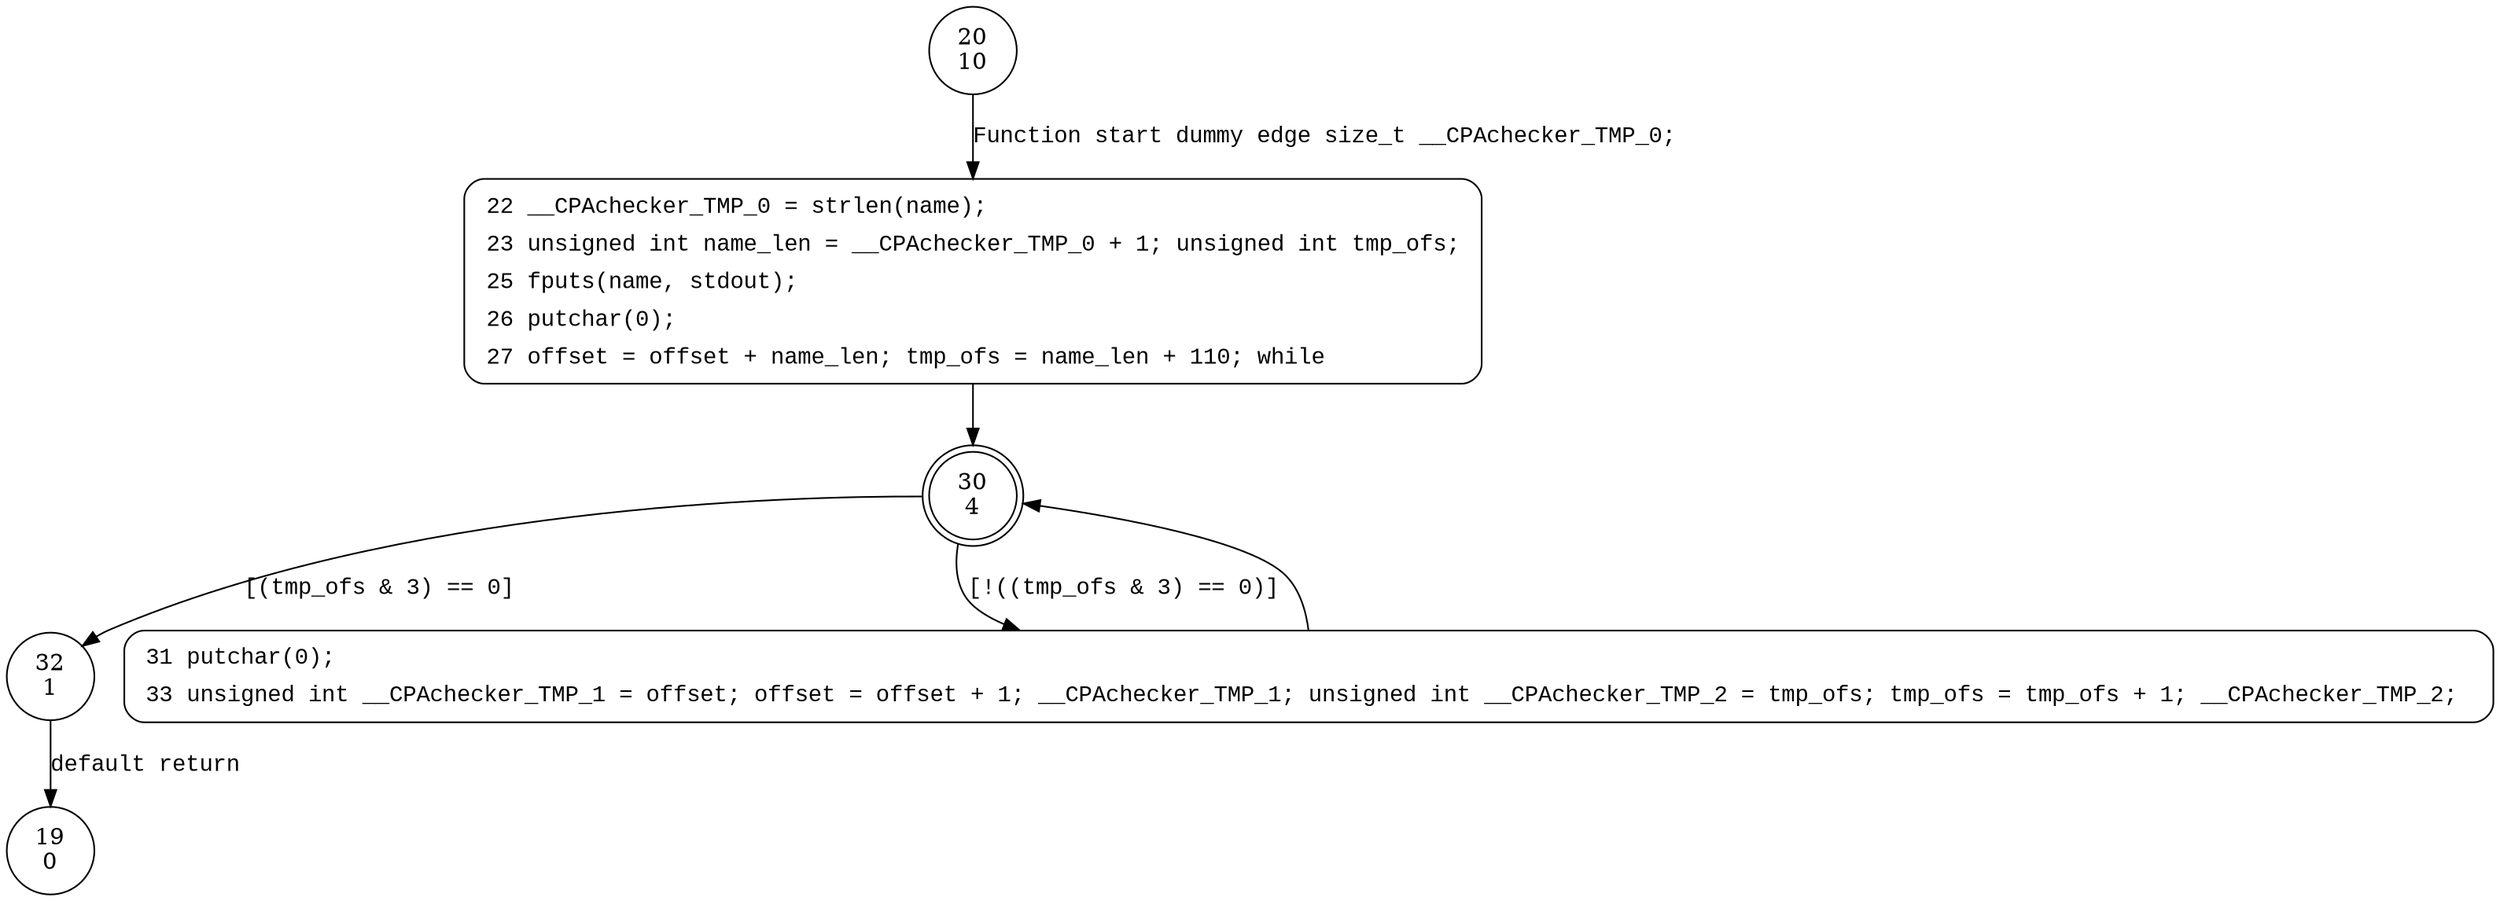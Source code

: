 digraph push_rest {
20 [shape="circle" label="20\n10"]
22 [shape="circle" label="22\n9"]
30 [shape="doublecircle" label="30\n4"]
32 [shape="circle" label="32\n1"]
31 [shape="circle" label="31\n3"]
19 [shape="circle" label="19\n0"]
22 [style="filled,bold" penwidth="1" fillcolor="white" fontname="Courier New" shape="Mrecord" label=<<table border="0" cellborder="0" cellpadding="3" bgcolor="white"><tr><td align="right">22</td><td align="left">__CPAchecker_TMP_0 = strlen(name);</td></tr><tr><td align="right">23</td><td align="left">unsigned int name_len = __CPAchecker_TMP_0 + 1; unsigned int tmp_ofs;</td></tr><tr><td align="right">25</td><td align="left">fputs(name, stdout);</td></tr><tr><td align="right">26</td><td align="left">putchar(0);</td></tr><tr><td align="right">27</td><td align="left">offset = offset + name_len; tmp_ofs = name_len + 110; while</td></tr></table>>]
22 -> 30[label=""]
31 [style="filled,bold" penwidth="1" fillcolor="white" fontname="Courier New" shape="Mrecord" label=<<table border="0" cellborder="0" cellpadding="3" bgcolor="white"><tr><td align="right">31</td><td align="left">putchar(0);</td></tr><tr><td align="right">33</td><td align="left">unsigned int __CPAchecker_TMP_1 = offset; offset = offset + 1; __CPAchecker_TMP_1; unsigned int __CPAchecker_TMP_2 = tmp_ofs; tmp_ofs = tmp_ofs + 1; __CPAchecker_TMP_2; </td></tr></table>>]
31 -> 30[label=""]
20 -> 22 [label="Function start dummy edge size_t __CPAchecker_TMP_0;" fontname="Courier New"]
30 -> 32 [label="[(tmp_ofs & 3) == 0]" fontname="Courier New"]
30 -> 31 [label="[!((tmp_ofs & 3) == 0)]" fontname="Courier New"]
32 -> 19 [label="default return" fontname="Courier New"]
}